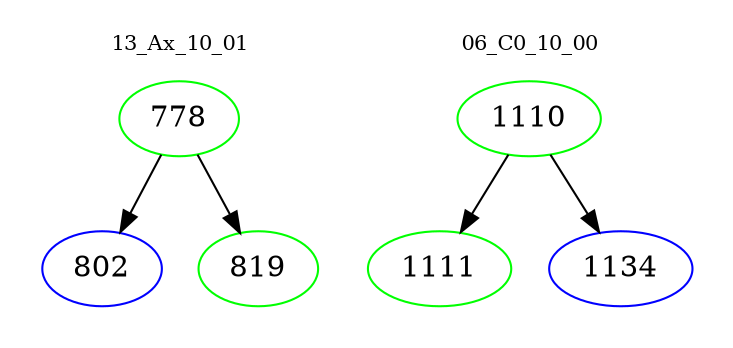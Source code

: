 digraph{
subgraph cluster_0 {
color = white
label = "13_Ax_10_01";
fontsize=10;
T0_778 [label="778", color="green"]
T0_778 -> T0_802 [color="black"]
T0_802 [label="802", color="blue"]
T0_778 -> T0_819 [color="black"]
T0_819 [label="819", color="green"]
}
subgraph cluster_1 {
color = white
label = "06_C0_10_00";
fontsize=10;
T1_1110 [label="1110", color="green"]
T1_1110 -> T1_1111 [color="black"]
T1_1111 [label="1111", color="green"]
T1_1110 -> T1_1134 [color="black"]
T1_1134 [label="1134", color="blue"]
}
}
